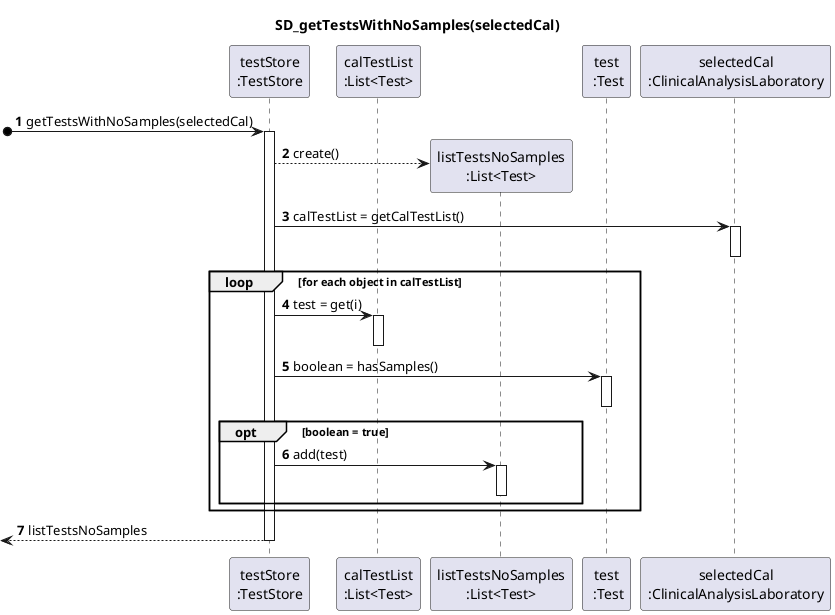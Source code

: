 @startuml
title SD_getTestsWithNoSamples(selectedCal)

autonumber

participant "testStore\n:TestStore" as TEST_STORE
participant "calTestList\n:List<Test>" as LIST
participant "listTestsNoSamples\n:List<Test>" as LIST_NO_SAMPLES
participant "test\n :Test" as TEST_OBJ
participant "selectedCal\n:ClinicalAnalysisLaboratory" as CAL

[o-> TEST_STORE : getTestsWithNoSamples(selectedCal)
activate TEST_STORE

TEST_STORE --> LIST_NO_SAMPLES** : create()

TEST_STORE -> CAL : calTestList = getCalTestList()
activate CAL
deactivate CAL

loop for each object in calTestList
TEST_STORE -> LIST : test = get(i)
activate LIST
deactivate LIST

TEST_STORE -> TEST_OBJ : boolean = hasSamples()
activate TEST_OBJ
deactivate TEST_OBJ

opt boolean = true


TEST_STORE -> LIST_NO_SAMPLES : add(test)
activate LIST_NO_SAMPLES
deactivate LIST_NO_SAMPLES

end
end


[<-- TEST_STORE : listTestsNoSamples
deactivate TEST_STORE



@enduml
